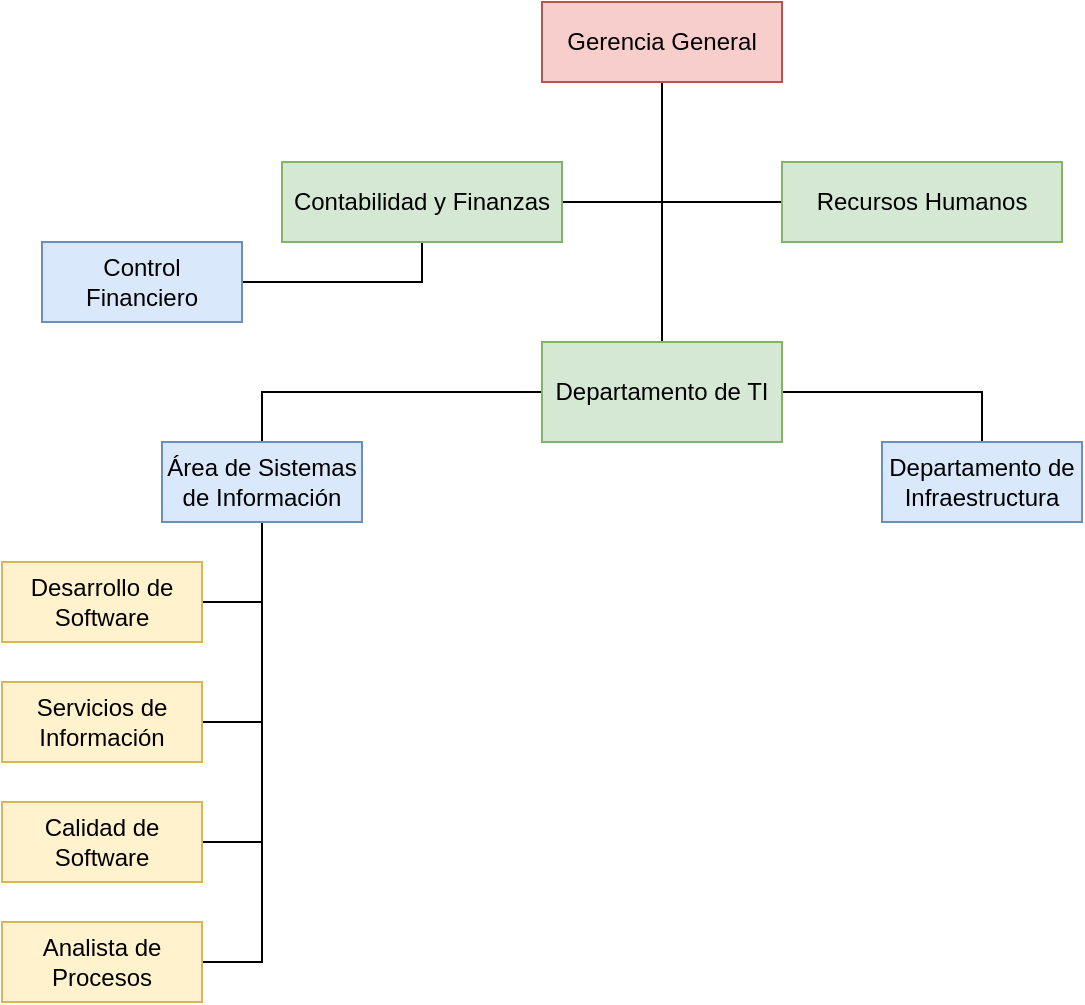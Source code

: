 <mxfile version="20.3.0" type="github" pages="2">
  <diagram id="fNAa9VaY1_Iw8Ts7bcfw" name="O1">
    <mxGraphModel dx="1382" dy="795" grid="1" gridSize="10" guides="1" tooltips="1" connect="1" arrows="1" fold="1" page="1" pageScale="1" pageWidth="827" pageHeight="1169" math="0" shadow="0">
      <root>
        <mxCell id="0" />
        <mxCell id="1" parent="0" />
        <mxCell id="_s43ssbsvwN2yPyqeatB-38" style="edgeStyle=orthogonalEdgeStyle;rounded=0;orthogonalLoop=1;jettySize=auto;html=1;entryX=0.5;entryY=0;entryDx=0;entryDy=0;strokeColor=default;endArrow=none;endFill=0;" parent="1" source="_s43ssbsvwN2yPyqeatB-1" target="_s43ssbsvwN2yPyqeatB-26" edge="1">
          <mxGeometry relative="1" as="geometry" />
        </mxCell>
        <mxCell id="_s43ssbsvwN2yPyqeatB-1" value="Gerencia General" style="rounded=0;whiteSpace=wrap;html=1;fillColor=#f8cecc;strokeColor=#b85450;" parent="1" vertex="1">
          <mxGeometry x="380" y="40" width="120" height="40" as="geometry" />
        </mxCell>
        <mxCell id="_s43ssbsvwN2yPyqeatB-14" style="edgeStyle=orthogonalEdgeStyle;rounded=0;orthogonalLoop=1;jettySize=auto;html=1;strokeColor=default;endArrow=none;endFill=0;entryX=1;entryY=0.5;entryDx=0;entryDy=0;" parent="1" source="_s43ssbsvwN2yPyqeatB-5" target="_s43ssbsvwN2yPyqeatB-6" edge="1">
          <mxGeometry relative="1" as="geometry">
            <mxPoint x="180" y="140" as="targetPoint" />
            <Array as="points">
              <mxPoint x="320" y="180" />
            </Array>
          </mxGeometry>
        </mxCell>
        <mxCell id="_s43ssbsvwN2yPyqeatB-16" style="edgeStyle=orthogonalEdgeStyle;rounded=0;orthogonalLoop=1;jettySize=auto;html=1;strokeColor=default;endArrow=none;endFill=0;" parent="1" source="_s43ssbsvwN2yPyqeatB-5" edge="1">
          <mxGeometry relative="1" as="geometry">
            <mxPoint x="440" y="140" as="targetPoint" />
          </mxGeometry>
        </mxCell>
        <mxCell id="_s43ssbsvwN2yPyqeatB-5" value="Contabilidad y Finanzas" style="rounded=0;whiteSpace=wrap;html=1;fillColor=#d5e8d4;strokeColor=#82b366;" parent="1" vertex="1">
          <mxGeometry x="250" y="120" width="140" height="40" as="geometry" />
        </mxCell>
        <mxCell id="_s43ssbsvwN2yPyqeatB-6" value="Control Financiero" style="rounded=0;whiteSpace=wrap;html=1;fillColor=#dae8fc;strokeColor=#6c8ebf;" parent="1" vertex="1">
          <mxGeometry x="130" y="160" width="100" height="40" as="geometry" />
        </mxCell>
        <mxCell id="_s43ssbsvwN2yPyqeatB-18" style="edgeStyle=orthogonalEdgeStyle;rounded=0;orthogonalLoop=1;jettySize=auto;html=1;strokeColor=default;endArrow=none;endFill=0;entryX=1;entryY=0.5;entryDx=0;entryDy=0;" parent="1" target="_s43ssbsvwN2yPyqeatB-33" edge="1">
          <mxGeometry relative="1" as="geometry">
            <mxPoint x="240" y="460" as="targetPoint" />
            <mxPoint x="240" y="300" as="sourcePoint" />
            <Array as="points">
              <mxPoint x="240" y="520" />
            </Array>
          </mxGeometry>
        </mxCell>
        <mxCell id="_s43ssbsvwN2yPyqeatB-20" style="edgeStyle=orthogonalEdgeStyle;rounded=0;orthogonalLoop=1;jettySize=auto;html=1;strokeColor=default;endArrow=none;endFill=0;" parent="1" source="_s43ssbsvwN2yPyqeatB-8" edge="1">
          <mxGeometry relative="1" as="geometry">
            <mxPoint x="240" y="340" as="targetPoint" />
          </mxGeometry>
        </mxCell>
        <mxCell id="_s43ssbsvwN2yPyqeatB-8" value="Desarrollo de Software" style="rounded=0;whiteSpace=wrap;html=1;fillColor=#fff2cc;strokeColor=#d6b656;" parent="1" vertex="1">
          <mxGeometry x="110" y="320" width="100" height="40" as="geometry" />
        </mxCell>
        <mxCell id="_s43ssbsvwN2yPyqeatB-19" style="edgeStyle=orthogonalEdgeStyle;rounded=0;orthogonalLoop=1;jettySize=auto;html=1;strokeColor=default;endArrow=none;endFill=0;" parent="1" source="_s43ssbsvwN2yPyqeatB-9" edge="1">
          <mxGeometry relative="1" as="geometry">
            <mxPoint x="240" y="400" as="targetPoint" />
          </mxGeometry>
        </mxCell>
        <mxCell id="_s43ssbsvwN2yPyqeatB-9" value="Servicios de Información" style="rounded=0;whiteSpace=wrap;html=1;fillColor=#fff2cc;strokeColor=#d6b656;" parent="1" vertex="1">
          <mxGeometry x="110" y="380" width="100" height="40" as="geometry" />
        </mxCell>
        <mxCell id="_s43ssbsvwN2yPyqeatB-34" style="edgeStyle=orthogonalEdgeStyle;rounded=0;orthogonalLoop=1;jettySize=auto;html=1;strokeColor=default;endArrow=none;endFill=0;" parent="1" source="_s43ssbsvwN2yPyqeatB-10" edge="1">
          <mxGeometry relative="1" as="geometry">
            <mxPoint x="240" y="460" as="targetPoint" />
          </mxGeometry>
        </mxCell>
        <mxCell id="_s43ssbsvwN2yPyqeatB-10" value="Calidad de Software" style="rounded=0;whiteSpace=wrap;html=1;fillColor=#fff2cc;strokeColor=#d6b656;" parent="1" vertex="1">
          <mxGeometry x="110" y="440" width="100" height="40" as="geometry" />
        </mxCell>
        <mxCell id="_s43ssbsvwN2yPyqeatB-36" style="edgeStyle=orthogonalEdgeStyle;rounded=0;orthogonalLoop=1;jettySize=auto;html=1;entryX=0.5;entryY=0;entryDx=0;entryDy=0;strokeColor=default;endArrow=none;endFill=0;" parent="1" source="_s43ssbsvwN2yPyqeatB-26" target="_s43ssbsvwN2yPyqeatB-35" edge="1">
          <mxGeometry relative="1" as="geometry" />
        </mxCell>
        <mxCell id="_s43ssbsvwN2yPyqeatB-37" style="edgeStyle=orthogonalEdgeStyle;rounded=0;orthogonalLoop=1;jettySize=auto;html=1;entryX=0.5;entryY=0;entryDx=0;entryDy=0;strokeColor=default;endArrow=none;endFill=0;" parent="1" source="_s43ssbsvwN2yPyqeatB-26" target="_s43ssbsvwN2yPyqeatB-31" edge="1">
          <mxGeometry relative="1" as="geometry" />
        </mxCell>
        <mxCell id="_s43ssbsvwN2yPyqeatB-26" value="Departamento de TI" style="rounded=0;whiteSpace=wrap;html=1;fillColor=#d5e8d4;strokeColor=#82b366;" parent="1" vertex="1">
          <mxGeometry x="380" y="210" width="120" height="50" as="geometry" />
        </mxCell>
        <mxCell id="_s43ssbsvwN2yPyqeatB-29" style="edgeStyle=orthogonalEdgeStyle;rounded=0;orthogonalLoop=1;jettySize=auto;html=1;strokeColor=default;endArrow=none;endFill=0;" parent="1" source="_s43ssbsvwN2yPyqeatB-28" edge="1">
          <mxGeometry relative="1" as="geometry">
            <mxPoint x="440" y="140" as="targetPoint" />
          </mxGeometry>
        </mxCell>
        <mxCell id="_s43ssbsvwN2yPyqeatB-28" value="Recursos Humanos" style="rounded=0;whiteSpace=wrap;html=1;fillColor=#d5e8d4;strokeColor=#82b366;" parent="1" vertex="1">
          <mxGeometry x="500" y="120" width="140" height="40" as="geometry" />
        </mxCell>
        <mxCell id="_s43ssbsvwN2yPyqeatB-31" value="Área de Sistemas de Información" style="rounded=0;whiteSpace=wrap;html=1;fillColor=#dae8fc;strokeColor=#6c8ebf;" parent="1" vertex="1">
          <mxGeometry x="190" y="260" width="100" height="40" as="geometry" />
        </mxCell>
        <mxCell id="_s43ssbsvwN2yPyqeatB-33" value="Analista de Procesos" style="rounded=0;whiteSpace=wrap;html=1;fillColor=#fff2cc;strokeColor=#d6b656;" parent="1" vertex="1">
          <mxGeometry x="110" y="500" width="100" height="40" as="geometry" />
        </mxCell>
        <mxCell id="_s43ssbsvwN2yPyqeatB-35" value="Departamento de Infraestructura" style="rounded=0;whiteSpace=wrap;html=1;fillColor=#dae8fc;strokeColor=#6c8ebf;" parent="1" vertex="1">
          <mxGeometry x="550" y="260" width="100" height="40" as="geometry" />
        </mxCell>
      </root>
    </mxGraphModel>
  </diagram>
  <diagram id="83Z2n5IxGePODVQcHqs_" name="O2">
    <mxGraphModel dx="1382" dy="795" grid="1" gridSize="10" guides="1" tooltips="1" connect="1" arrows="1" fold="1" page="1" pageScale="1" pageWidth="827" pageHeight="1169" math="0" shadow="0">
      <root>
        <mxCell id="0" />
        <mxCell id="1" parent="0" />
        <mxCell id="ZRaj2IzJk_vj2HV-ghSs-3" style="edgeStyle=orthogonalEdgeStyle;rounded=0;orthogonalLoop=1;jettySize=auto;html=1;entryX=0.5;entryY=0;entryDx=0;entryDy=0;endArrow=none;endFill=0;" edge="1" parent="1" source="KknntHoaFZNPioIhC1v9-1" target="ZRaj2IzJk_vj2HV-ghSs-2">
          <mxGeometry relative="1" as="geometry" />
        </mxCell>
        <mxCell id="KknntHoaFZNPioIhC1v9-1" value="Departamento de TI" style="rounded=0;whiteSpace=wrap;html=1;fillColor=#d5e8d4;strokeColor=#82b366;" vertex="1" parent="1">
          <mxGeometry x="340" y="100" width="120" height="50" as="geometry" />
        </mxCell>
        <mxCell id="ZRaj2IzJk_vj2HV-ghSs-10" style="edgeStyle=orthogonalEdgeStyle;rounded=0;orthogonalLoop=1;jettySize=auto;html=1;entryX=0.5;entryY=0;entryDx=0;entryDy=0;endArrow=none;endFill=0;" edge="1" parent="1" source="ZRaj2IzJk_vj2HV-ghSs-1" target="ZRaj2IzJk_vj2HV-ghSs-5">
          <mxGeometry relative="1" as="geometry" />
        </mxCell>
        <mxCell id="ZRaj2IzJk_vj2HV-ghSs-1" value="Desarrollo de Software" style="rounded=0;whiteSpace=wrap;html=1;fillColor=#ffe6cc;strokeColor=#d79b00;" vertex="1" parent="1">
          <mxGeometry x="350" y="280" width="100" height="40" as="geometry" />
        </mxCell>
        <mxCell id="ZRaj2IzJk_vj2HV-ghSs-4" style="edgeStyle=orthogonalEdgeStyle;rounded=0;orthogonalLoop=1;jettySize=auto;html=1;entryX=0.5;entryY=0;entryDx=0;entryDy=0;endArrow=none;endFill=0;" edge="1" parent="1" source="ZRaj2IzJk_vj2HV-ghSs-2" target="ZRaj2IzJk_vj2HV-ghSs-1">
          <mxGeometry relative="1" as="geometry" />
        </mxCell>
        <mxCell id="ZRaj2IzJk_vj2HV-ghSs-2" value="Área de Sistemas de Información" style="rounded=0;whiteSpace=wrap;html=1;fillColor=#dae8fc;strokeColor=#6c8ebf;" vertex="1" parent="1">
          <mxGeometry x="350" y="200" width="100" height="40" as="geometry" />
        </mxCell>
        <mxCell id="ZRaj2IzJk_vj2HV-ghSs-11" style="edgeStyle=orthogonalEdgeStyle;rounded=0;orthogonalLoop=1;jettySize=auto;html=1;entryX=0.5;entryY=0;entryDx=0;entryDy=0;endArrow=none;endFill=0;" edge="1" parent="1" source="ZRaj2IzJk_vj2HV-ghSs-5" target="ZRaj2IzJk_vj2HV-ghSs-8">
          <mxGeometry relative="1" as="geometry" />
        </mxCell>
        <mxCell id="ZRaj2IzJk_vj2HV-ghSs-5" value="Equipo de Desarrollo" style="rounded=0;whiteSpace=wrap;html=1;fillColor=#fff2cc;strokeColor=#d6b656;" vertex="1" parent="1">
          <mxGeometry x="350" y="350" width="100" height="40" as="geometry" />
        </mxCell>
        <mxCell id="ZRaj2IzJk_vj2HV-ghSs-12" style="edgeStyle=orthogonalEdgeStyle;rounded=0;orthogonalLoop=1;jettySize=auto;html=1;entryX=0.5;entryY=0;entryDx=0;entryDy=0;endArrow=none;endFill=0;" edge="1" parent="1" source="ZRaj2IzJk_vj2HV-ghSs-8" target="ZRaj2IzJk_vj2HV-ghSs-9">
          <mxGeometry relative="1" as="geometry" />
        </mxCell>
        <mxCell id="ZRaj2IzJk_vj2HV-ghSs-8" value="Lider Técnico" style="rounded=0;whiteSpace=wrap;html=1;fillColor=#fff2cc;strokeColor=#d6b656;" vertex="1" parent="1">
          <mxGeometry x="350" y="420" width="100" height="40" as="geometry" />
        </mxCell>
        <mxCell id="ZRaj2IzJk_vj2HV-ghSs-9" value="Programadores" style="rounded=0;whiteSpace=wrap;html=1;fillColor=#fff2cc;strokeColor=#d6b656;" vertex="1" parent="1">
          <mxGeometry x="350" y="490" width="100" height="40" as="geometry" />
        </mxCell>
      </root>
    </mxGraphModel>
  </diagram>
</mxfile>
